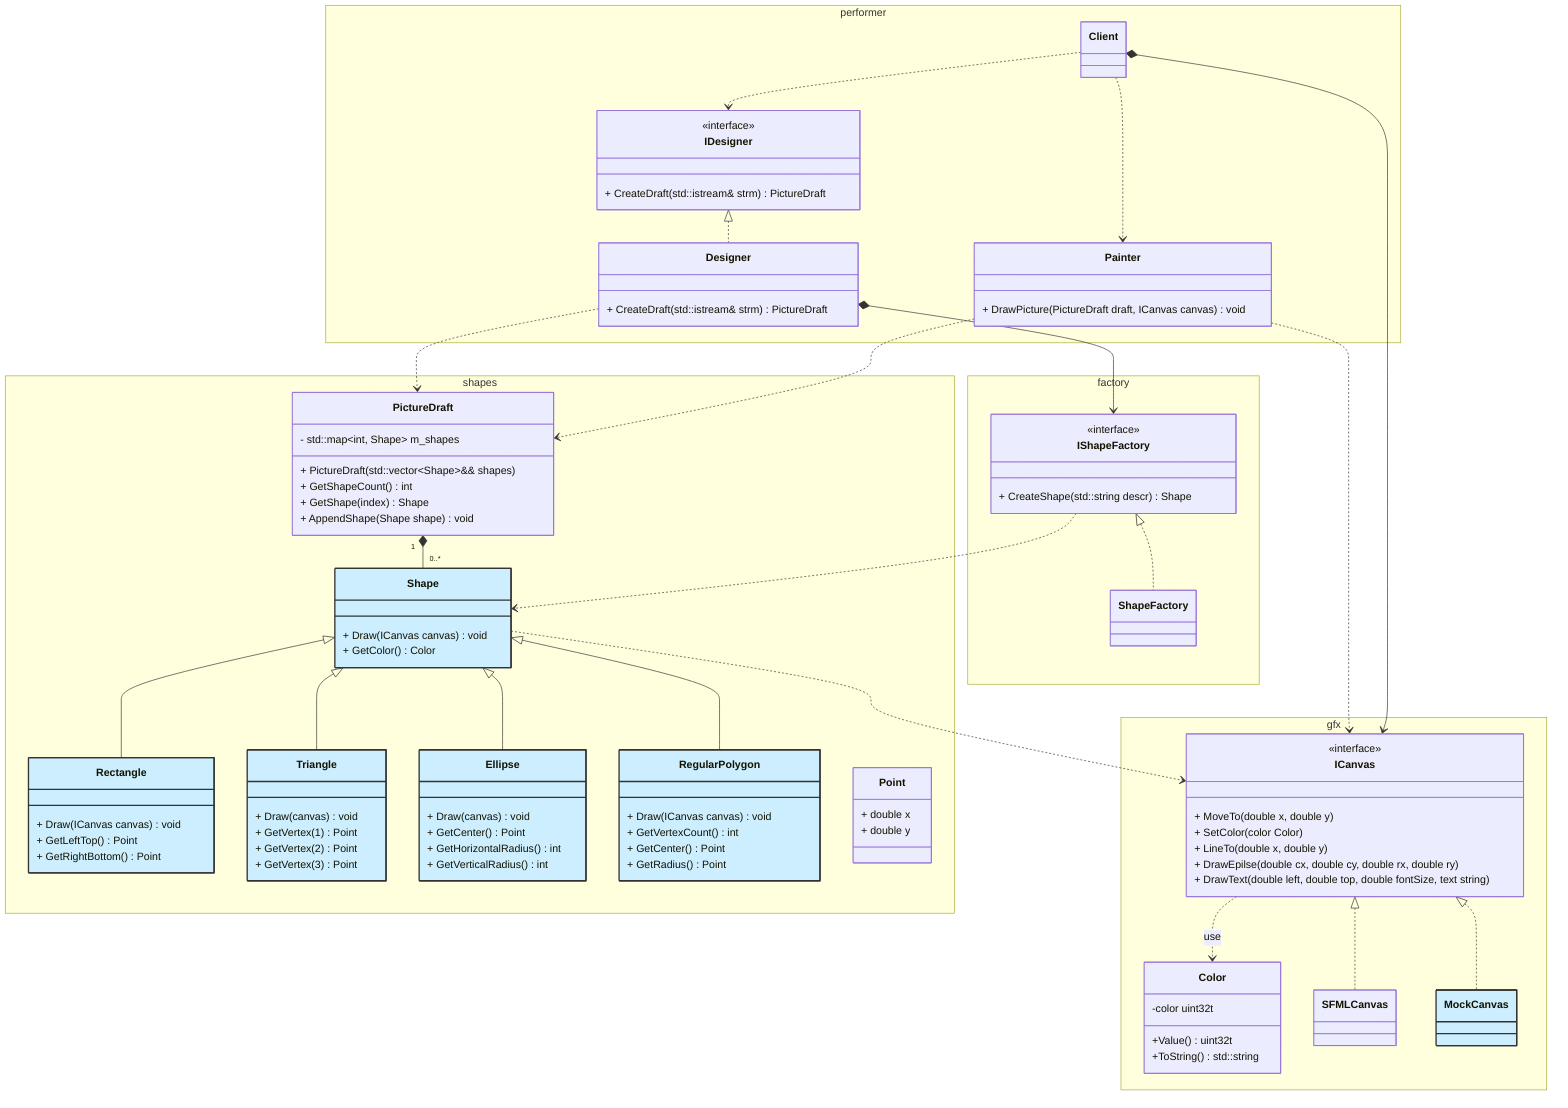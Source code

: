 classDiagram

    namespace performer {
        class IDesigner {
            <<interface>>
            + CreateDraft(std::istream& strm) PictureDraft
        }

        class Designer {
            + CreateDraft(std::istream& strm) PictureDraft
        }

        class Client

        class Painter {
            + DrawPicture(PictureDraft draft, ICanvas canvas) void
        }
    }

    namespace shapes {

        class PictureDraft {
            + PictureDraft(std::vector~Shape~&& shapes)
            + GetShapeCount() int
            + GetShape(index) Shape
            + AppendShape(Shape shape) void
            - std::map~int, Shape~ m_shapes
        }

        class Shape:::tested {
            + Draw(ICanvas canvas) void
            + GetColor() Color
        }

        class Rectangle:::tested {
            + Draw(ICanvas canvas) void
            + GetLeftTop() Point
            + GetRightBottom() Point
        }

        class Triangle:::tested {
            + Draw(canvas) void
            + GetVertex(1) Point
            + GetVertex(2) Point
            + GetVertex(3) Point
        }

        class Ellipse:::tested {
            + Draw(canvas) void
            + GetCenter() Point
            + GetHorizontalRadius() int
            + GetVerticalRadius() int
        }

        class RegularPolygon:::tested {
            + Draw(ICanvas canvas) void
            + GetVertexCount() int
            + GetCenter() Point
            + GetRadius() Point
        }

        class Point {
            + double x
            + double y
        }
    }

    namespace gfx {
        class Color {
            +Value() uint32t
            +ToString() std::string

            -color uint32t
        }

        class SFMLCanvas
        class MockCanvas:::tested

        class ICanvas {
            <<interface>>
            + MoveTo(double x, double y)
            + SetColor(color Color)
            + LineTo(double x, double y)
            + DrawEpilse(double cx, double cy, double rx, double ry)
            + DrawText(double left, double top, double fontSize, text string)
        }
    }



    namespace factory {
        class IShapeFactory {
            <<interface>>
            + CreateShape(std::string descr) Shape
        }

        class ShapeFactory {
        }
    }


    Shape <|-- Rectangle 
    Shape <|-- Triangle
    Shape <|-- Ellipse
    Shape <|-- RegularPolygon
    PictureDraft "1" *-- "0..*" Shape
    Designer ..> PictureDraft
    Painter ..> PictureDraft

    ICanvas <|.. SFMLCanvas
    ICanvas <|.. MockCanvas

    Painter ..> ICanvas
    Shape ..> ICanvas

    Client *--> ICanvas
    ICanvas ..> Color : use

    IShapeFactory <|.. ShapeFactory 
    IShapeFactory ..> Shape
    Designer *--> IShapeFactory

    IDesigner <|.. Designer
    Client ..> IDesigner
    Client ..> Painter

    classDef tested fill:#CCEEFF,stroke:#333,stroke-width:2px;